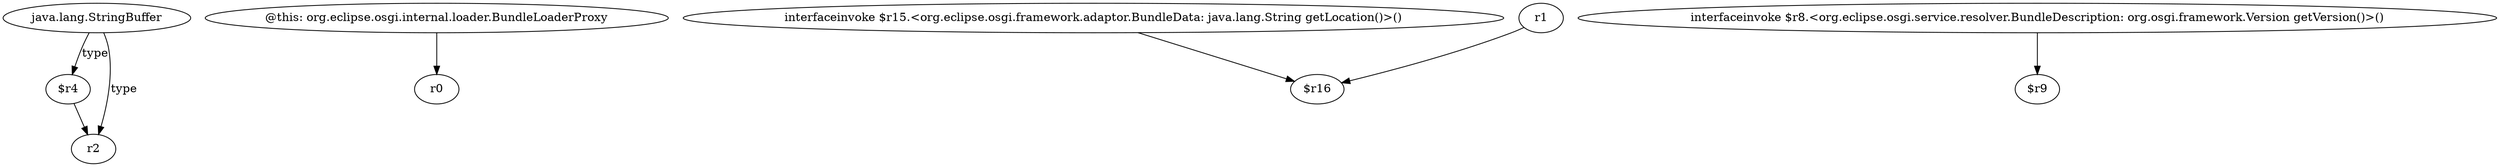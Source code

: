 digraph g {
0[label="$r4"]
1[label="r2"]
0->1[label=""]
2[label="@this: org.eclipse.osgi.internal.loader.BundleLoaderProxy"]
3[label="r0"]
2->3[label=""]
4[label="interfaceinvoke $r15.<org.eclipse.osgi.framework.adaptor.BundleData: java.lang.String getLocation()>()"]
5[label="$r16"]
4->5[label=""]
6[label="java.lang.StringBuffer"]
6->1[label="type"]
6->0[label="type"]
7[label="r1"]
7->5[label=""]
8[label="interfaceinvoke $r8.<org.eclipse.osgi.service.resolver.BundleDescription: org.osgi.framework.Version getVersion()>()"]
9[label="$r9"]
8->9[label=""]
}